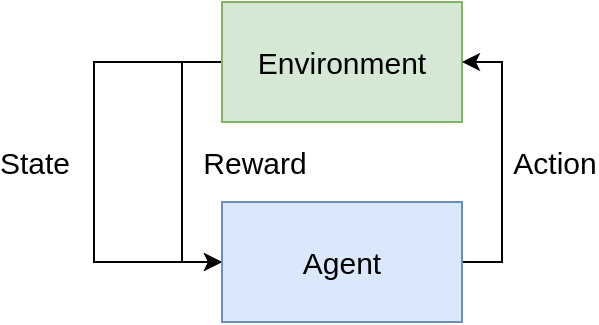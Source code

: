 <mxfile version="16.5.3" type="device" pages="5"><diagram id="Wr98Ozy3FEc8oU5B2NsS" name="agent_environment"><mxGraphModel dx="1422" dy="762" grid="1" gridSize="10" guides="1" tooltips="1" connect="1" arrows="1" fold="1" page="1" pageScale="1" pageWidth="827" pageHeight="1169" math="0" shadow="0"><root><mxCell id="dloc5I44w6-Bph0Nin_M-0"/><mxCell id="dloc5I44w6-Bph0Nin_M-1" parent="dloc5I44w6-Bph0Nin_M-0"/><mxCell id="dloc5I44w6-Bph0Nin_M-2" style="edgeStyle=orthogonalEdgeStyle;rounded=0;orthogonalLoop=1;jettySize=auto;html=1;entryX=0;entryY=0.5;entryDx=0;entryDy=0;fontSize=15;" parent="dloc5I44w6-Bph0Nin_M-1" source="dloc5I44w6-Bph0Nin_M-6" target="dloc5I44w6-Bph0Nin_M-9" edge="1"><mxGeometry relative="1" as="geometry"><Array as="points"><mxPoint x="290" y="240"/><mxPoint x="290" y="340"/></Array></mxGeometry></mxCell><mxCell id="dloc5I44w6-Bph0Nin_M-3" value="State" style="edgeLabel;html=1;align=center;verticalAlign=middle;resizable=0;points=[];fontSize=15;" parent="dloc5I44w6-Bph0Nin_M-2" vertex="1" connectable="0"><mxGeometry x="0.123" y="2" relative="1" as="geometry"><mxPoint x="-32" y="-14" as="offset"/></mxGeometry></mxCell><mxCell id="dloc5I44w6-Bph0Nin_M-4" style="edgeStyle=orthogonalEdgeStyle;rounded=0;orthogonalLoop=1;jettySize=auto;html=1;entryX=0;entryY=0.5;entryDx=0;entryDy=0;fontSize=15;" parent="dloc5I44w6-Bph0Nin_M-1" source="dloc5I44w6-Bph0Nin_M-6" target="dloc5I44w6-Bph0Nin_M-9" edge="1"><mxGeometry relative="1" as="geometry"><Array as="points"><mxPoint x="334" y="240"/><mxPoint x="334" y="340"/></Array></mxGeometry></mxCell><mxCell id="dloc5I44w6-Bph0Nin_M-5" value="Reward" style="edgeLabel;html=1;align=center;verticalAlign=middle;resizable=0;points=[];fontSize=15;" parent="dloc5I44w6-Bph0Nin_M-4" vertex="1" connectable="0"><mxGeometry x="0.3" y="2" relative="1" as="geometry"><mxPoint x="34" y="-21" as="offset"/></mxGeometry></mxCell><mxCell id="dloc5I44w6-Bph0Nin_M-6" value="Environment" style="rounded=0;whiteSpace=wrap;html=1;fontSize=15;fillColor=#d5e8d4;strokeColor=#82b366;" parent="dloc5I44w6-Bph0Nin_M-1" vertex="1"><mxGeometry x="354" y="210" width="120" height="60" as="geometry"/></mxCell><mxCell id="dloc5I44w6-Bph0Nin_M-7" style="edgeStyle=orthogonalEdgeStyle;rounded=0;orthogonalLoop=1;jettySize=auto;html=1;entryX=1;entryY=0.5;entryDx=0;entryDy=0;fontSize=15;" parent="dloc5I44w6-Bph0Nin_M-1" source="dloc5I44w6-Bph0Nin_M-9" target="dloc5I44w6-Bph0Nin_M-6" edge="1"><mxGeometry relative="1" as="geometry"><Array as="points"><mxPoint x="494" y="340"/><mxPoint x="494" y="240"/></Array></mxGeometry></mxCell><mxCell id="dloc5I44w6-Bph0Nin_M-8" value="Action" style="edgeLabel;html=1;align=center;verticalAlign=middle;resizable=0;points=[];fontSize=15;" parent="dloc5I44w6-Bph0Nin_M-7" vertex="1" connectable="0"><mxGeometry x="-0.271" y="-1" relative="1" as="geometry"><mxPoint x="25" y="-19" as="offset"/></mxGeometry></mxCell><mxCell id="dloc5I44w6-Bph0Nin_M-9" value="Agent" style="rounded=0;whiteSpace=wrap;html=1;fontSize=15;fillColor=#dae8fc;strokeColor=#6c8ebf;" parent="dloc5I44w6-Bph0Nin_M-1" vertex="1"><mxGeometry x="354" y="310" width="120" height="60" as="geometry"/></mxCell></root></mxGraphModel></diagram><diagram id="ypTj8LZZ8lzPFIRSK6ws" name="q_learning_process"><mxGraphModel dx="1422" dy="762" grid="1" gridSize="10" guides="1" tooltips="1" connect="1" arrows="1" fold="1" page="1" pageScale="1" pageWidth="827" pageHeight="1169" math="0" shadow="0"><root><mxCell id="0"/><mxCell id="1" parent="0"/><mxCell id="RhTlnm4qhpJRCd7B6Jn9-1" style="edgeStyle=orthogonalEdgeStyle;rounded=0;orthogonalLoop=1;jettySize=auto;html=1;fontSize=14;" parent="1" source="RhTlnm4qhpJRCd7B6Jn9-2" target="RhTlnm4qhpJRCd7B6Jn9-4" edge="1"><mxGeometry relative="1" as="geometry"/></mxCell><mxCell id="RhTlnm4qhpJRCd7B6Jn9-2" value="Initialize Q-Table" style="rounded=0;whiteSpace=wrap;html=1;fontSize=14;" parent="1" vertex="1"><mxGeometry x="370" y="120" width="120" height="30" as="geometry"/></mxCell><mxCell id="RhTlnm4qhpJRCd7B6Jn9-3" style="edgeStyle=orthogonalEdgeStyle;rounded=0;orthogonalLoop=1;jettySize=auto;html=1;fontSize=14;" parent="1" source="RhTlnm4qhpJRCd7B6Jn9-4" target="RhTlnm4qhpJRCd7B6Jn9-6" edge="1"><mxGeometry relative="1" as="geometry"/></mxCell><mxCell id="RhTlnm4qhpJRCd7B6Jn9-4" value="Choose an action" style="rounded=0;whiteSpace=wrap;html=1;fontSize=14;" parent="1" vertex="1"><mxGeometry x="370" y="170" width="120" height="30" as="geometry"/></mxCell><mxCell id="RhTlnm4qhpJRCd7B6Jn9-5" style="edgeStyle=orthogonalEdgeStyle;rounded=0;orthogonalLoop=1;jettySize=auto;html=1;entryX=0.5;entryY=0;entryDx=0;entryDy=0;fontSize=14;" parent="1" source="RhTlnm4qhpJRCd7B6Jn9-6" target="RhTlnm4qhpJRCd7B6Jn9-8" edge="1"><mxGeometry relative="1" as="geometry"/></mxCell><mxCell id="RhTlnm4qhpJRCd7B6Jn9-6" value="Perform an action" style="rounded=0;whiteSpace=wrap;html=1;fontSize=14;" parent="1" vertex="1"><mxGeometry x="370" y="220" width="120" height="30" as="geometry"/></mxCell><mxCell id="RhTlnm4qhpJRCd7B6Jn9-7" style="edgeStyle=orthogonalEdgeStyle;rounded=0;orthogonalLoop=1;jettySize=auto;html=1;fontSize=14;" parent="1" source="RhTlnm4qhpJRCd7B6Jn9-8" target="RhTlnm4qhpJRCd7B6Jn9-11" edge="1"><mxGeometry relative="1" as="geometry"/></mxCell><mxCell id="RhTlnm4qhpJRCd7B6Jn9-8" value="Measure reward" style="rounded=0;whiteSpace=wrap;html=1;fontSize=14;" parent="1" vertex="1"><mxGeometry x="370" y="270" width="120" height="30" as="geometry"/></mxCell><mxCell id="RhTlnm4qhpJRCd7B6Jn9-9" style="edgeStyle=orthogonalEdgeStyle;rounded=0;orthogonalLoop=1;jettySize=auto;html=1;entryX=0;entryY=0.5;entryDx=0;entryDy=0;fontSize=14;" parent="1" source="RhTlnm4qhpJRCd7B6Jn9-11" target="RhTlnm4qhpJRCd7B6Jn9-4" edge="1"><mxGeometry relative="1" as="geometry"><Array as="points"><mxPoint x="350" y="335"/><mxPoint x="350" y="185"/></Array></mxGeometry></mxCell><mxCell id="RhTlnm4qhpJRCd7B6Jn9-10" value="A number of iterations&lt;br&gt;lead to a good Q-Table" style="edgeLabel;html=1;align=center;verticalAlign=middle;resizable=0;points=[];fontSize=14;" parent="RhTlnm4qhpJRCd7B6Jn9-9" vertex="1" connectable="0"><mxGeometry x="-0.179" y="1" relative="1" as="geometry"><mxPoint x="-79" y="-17" as="offset"/></mxGeometry></mxCell><mxCell id="RhTlnm4qhpJRCd7B6Jn9-11" value="Update Q-Table" style="rounded=0;whiteSpace=wrap;html=1;fontSize=14;" parent="1" vertex="1"><mxGeometry x="370" y="320" width="120" height="30" as="geometry"/></mxCell></root></mxGraphModel></diagram><diagram id="T-8uRfxQbr31JJ4L4lln" name="q_learning_overview"><mxGraphModel dx="1422" dy="762" grid="1" gridSize="10" guides="1" tooltips="1" connect="1" arrows="1" fold="1" page="1" pageScale="1" pageWidth="827" pageHeight="1169" math="0" shadow="0"><root><mxCell id="nNTiKiSHce4ii0NKOwKK-0"/><mxCell id="nNTiKiSHce4ii0NKOwKK-1" parent="nNTiKiSHce4ii0NKOwKK-0"/><mxCell id="nNTiKiSHce4ii0NKOwKK-2" style="edgeStyle=orthogonalEdgeStyle;rounded=0;orthogonalLoop=1;jettySize=auto;html=1;entryX=0;entryY=0.5;entryDx=0;entryDy=0;fontSize=15;" parent="nNTiKiSHce4ii0NKOwKK-1" source="nNTiKiSHce4ii0NKOwKK-3" target="nNTiKiSHce4ii0NKOwKK-12" edge="1"><mxGeometry relative="1" as="geometry"/></mxCell><mxCell id="nNTiKiSHce4ii0NKOwKK-3" value="State" style="rounded=0;whiteSpace=wrap;html=1;fontSize=15;fillColor=#dae8fc;strokeColor=#6c8ebf;" parent="nNTiKiSHce4ii0NKOwKK-1" vertex="1"><mxGeometry x="110" y="210" width="80" height="50" as="geometry"/></mxCell><mxCell id="nNTiKiSHce4ii0NKOwKK-4" style="edgeStyle=orthogonalEdgeStyle;rounded=0;orthogonalLoop=1;jettySize=auto;html=1;entryX=0;entryY=0.5;entryDx=0;entryDy=0;fontSize=15;" parent="nNTiKiSHce4ii0NKOwKK-1" source="nNTiKiSHce4ii0NKOwKK-5" target="nNTiKiSHce4ii0NKOwKK-12" edge="1"><mxGeometry relative="1" as="geometry"/></mxCell><mxCell id="nNTiKiSHce4ii0NKOwKK-5" value="Action" style="rounded=0;whiteSpace=wrap;html=1;fontSize=15;fillColor=#fff2cc;strokeColor=#d6b656;" parent="nNTiKiSHce4ii0NKOwKK-1" vertex="1"><mxGeometry x="110" y="290" width="80" height="50" as="geometry"/></mxCell><mxCell id="nNTiKiSHce4ii0NKOwKK-6" style="edgeStyle=orthogonalEdgeStyle;rounded=0;orthogonalLoop=1;jettySize=auto;html=1;entryX=0;entryY=0.5;entryDx=0;entryDy=0;fontSize=15;" parent="nNTiKiSHce4ii0NKOwKK-1" source="nNTiKiSHce4ii0NKOwKK-7" target="nNTiKiSHce4ii0NKOwKK-20" edge="1"><mxGeometry relative="1" as="geometry"/></mxCell><mxCell id="nNTiKiSHce4ii0NKOwKK-7" value="Q-Table" style="shape=table;childLayout=tableLayout;startSize=40;collapsible=0;recursiveResize=0;expand=0;fontStyle=1;fontSize=15;" parent="nNTiKiSHce4ii0NKOwKK-1" vertex="1"><mxGeometry x="270" y="120" width="260" height="290" as="geometry"/></mxCell><mxCell id="nNTiKiSHce4ii0NKOwKK-8" value="State 1" style="shape=tableRow;horizontal=0;startSize=40;swimlaneHead=0;swimlaneBody=0;top=0;left=0;bottom=0;right=0;dropTarget=0;fillColor=none;collapsible=0;recursiveResize=0;expand=0;fontStyle=1;fontSize=15;" parent="nNTiKiSHce4ii0NKOwKK-7" vertex="1"><mxGeometry y="40" width="260" height="84" as="geometry"/></mxCell><mxCell id="nNTiKiSHce4ii0NKOwKK-9" value="Action 1" style="swimlane;swimlaneHead=0;swimlaneBody=0;fontStyle=0;connectable=0;fillColor=none;startSize=40;collapsible=0;recursiveResize=0;expand=0;fontStyle=1;fontSize=15;" parent="nNTiKiSHce4ii0NKOwKK-8" vertex="1"><mxGeometry x="40" width="73" height="84" as="geometry"><mxRectangle width="73" height="84" as="alternateBounds"/></mxGeometry></mxCell><mxCell id="nNTiKiSHce4ii0NKOwKK-10" value="Action 2" style="swimlane;swimlaneHead=0;swimlaneBody=0;fontStyle=0;connectable=0;fillColor=none;startSize=40;collapsible=0;recursiveResize=0;expand=0;fontStyle=1;fontSize=15;" parent="nNTiKiSHce4ii0NKOwKK-8" vertex="1"><mxGeometry x="113" width="74" height="84" as="geometry"><mxRectangle width="74" height="84" as="alternateBounds"/></mxGeometry></mxCell><mxCell id="nNTiKiSHce4ii0NKOwKK-11" value="Action n" style="swimlane;swimlaneHead=0;swimlaneBody=0;fontStyle=0;connectable=0;fillColor=none;startSize=40;collapsible=0;recursiveResize=0;expand=0;fontStyle=1;fontSize=15;" parent="nNTiKiSHce4ii0NKOwKK-8" vertex="1"><mxGeometry x="187" width="73" height="84" as="geometry"><mxRectangle width="73" height="84" as="alternateBounds"/></mxGeometry></mxCell><mxCell id="nNTiKiSHce4ii0NKOwKK-12" value="State 2" style="shape=tableRow;horizontal=0;startSize=40;swimlaneHead=0;swimlaneBody=0;top=0;left=0;bottom=0;right=0;dropTarget=0;fillColor=none;collapsible=0;recursiveResize=0;expand=0;fontStyle=1;fontSize=15;" parent="nNTiKiSHce4ii0NKOwKK-7" vertex="1"><mxGeometry y="124" width="260" height="82" as="geometry"/></mxCell><mxCell id="nNTiKiSHce4ii0NKOwKK-13" value="" style="swimlane;swimlaneHead=0;swimlaneBody=0;fontStyle=0;connectable=0;fillColor=none;startSize=0;collapsible=0;recursiveResize=0;expand=0;fontStyle=1;fontSize=15;" parent="nNTiKiSHce4ii0NKOwKK-12" vertex="1"><mxGeometry x="40" width="73" height="82" as="geometry"><mxRectangle width="73" height="82" as="alternateBounds"/></mxGeometry></mxCell><mxCell id="nNTiKiSHce4ii0NKOwKK-14" value="" style="swimlane;swimlaneHead=0;swimlaneBody=0;fontStyle=0;connectable=0;fillColor=none;startSize=0;collapsible=0;recursiveResize=0;expand=0;fontStyle=1;fontSize=15;" parent="nNTiKiSHce4ii0NKOwKK-12" vertex="1"><mxGeometry x="113" width="74" height="82" as="geometry"><mxRectangle width="74" height="82" as="alternateBounds"/></mxGeometry></mxCell><mxCell id="nNTiKiSHce4ii0NKOwKK-15" value="" style="swimlane;swimlaneHead=0;swimlaneBody=0;fontStyle=0;connectable=0;fillColor=none;startSize=0;collapsible=0;recursiveResize=0;expand=0;fontStyle=1;fontSize=15;" parent="nNTiKiSHce4ii0NKOwKK-12" vertex="1"><mxGeometry x="187" width="73" height="82" as="geometry"><mxRectangle width="73" height="82" as="alternateBounds"/></mxGeometry></mxCell><mxCell id="nNTiKiSHce4ii0NKOwKK-16" value="State n" style="shape=tableRow;horizontal=0;startSize=40;swimlaneHead=0;swimlaneBody=0;top=0;left=0;bottom=0;right=0;dropTarget=0;fillColor=none;collapsible=0;recursiveResize=0;expand=0;fontStyle=1;fontSize=15;" parent="nNTiKiSHce4ii0NKOwKK-7" vertex="1"><mxGeometry y="206" width="260" height="84" as="geometry"/></mxCell><mxCell id="nNTiKiSHce4ii0NKOwKK-17" value="" style="swimlane;swimlaneHead=0;swimlaneBody=0;fontStyle=0;connectable=0;fillColor=none;startSize=0;collapsible=0;recursiveResize=0;expand=0;fontStyle=1;fontSize=15;" parent="nNTiKiSHce4ii0NKOwKK-16" vertex="1"><mxGeometry x="40" width="73" height="84" as="geometry"><mxRectangle width="73" height="84" as="alternateBounds"/></mxGeometry></mxCell><mxCell id="nNTiKiSHce4ii0NKOwKK-18" value="" style="swimlane;swimlaneHead=0;swimlaneBody=0;fontStyle=0;connectable=0;fillColor=none;startSize=0;collapsible=0;recursiveResize=0;expand=0;fontStyle=1;fontSize=15;" parent="nNTiKiSHce4ii0NKOwKK-16" vertex="1"><mxGeometry x="113" width="74" height="84" as="geometry"><mxRectangle width="74" height="84" as="alternateBounds"/></mxGeometry></mxCell><mxCell id="nNTiKiSHce4ii0NKOwKK-19" value="" style="swimlane;swimlaneHead=0;swimlaneBody=0;fontStyle=0;connectable=0;fillColor=none;startSize=0;collapsible=0;recursiveResize=0;expand=0;fontStyle=1;fontSize=15;" parent="nNTiKiSHce4ii0NKOwKK-16" vertex="1"><mxGeometry x="187" width="73" height="84" as="geometry"><mxRectangle width="73" height="84" as="alternateBounds"/></mxGeometry></mxCell><mxCell id="nNTiKiSHce4ii0NKOwKK-20" value="Q-Value" style="rounded=0;whiteSpace=wrap;html=1;fontSize=15;fillColor=#d5e8d4;strokeColor=#82b366;" parent="nNTiKiSHce4ii0NKOwKK-1" vertex="1"><mxGeometry x="590" y="240" width="80" height="50" as="geometry"/></mxCell></root></mxGraphModel></diagram><diagram id="Zk6-0SkhXagkeKOtInDu" name="dqn_overview"><mxGraphModel dx="1422" dy="705" grid="1" gridSize="10" guides="1" tooltips="1" connect="1" arrows="1" fold="1" page="1" pageScale="1" pageWidth="827" pageHeight="1169" math="0" shadow="0"><root><mxCell id="0IfHjfczMGWQI51XYMiB-0"/><mxCell id="0IfHjfczMGWQI51XYMiB-1" parent="0IfHjfczMGWQI51XYMiB-0"/><mxCell id="j5SgIIwOyKkL8aF2FgUR-39" style="edgeStyle=none;rounded=0;orthogonalLoop=1;jettySize=auto;html=1;entryX=0;entryY=0.5;entryDx=0;entryDy=0;" edge="1" parent="0IfHjfczMGWQI51XYMiB-1" source="j5SgIIwOyKkL8aF2FgUR-37" target="j5SgIIwOyKkL8aF2FgUR-0"><mxGeometry relative="1" as="geometry"/></mxCell><mxCell id="j5SgIIwOyKkL8aF2FgUR-40" style="edgeStyle=none;rounded=0;orthogonalLoop=1;jettySize=auto;html=1;entryX=0;entryY=0.5;entryDx=0;entryDy=0;" edge="1" parent="0IfHjfczMGWQI51XYMiB-1" source="j5SgIIwOyKkL8aF2FgUR-37" target="fdk2RN5Xdd8NvvEJ_iR5-1"><mxGeometry relative="1" as="geometry"/></mxCell><mxCell id="j5SgIIwOyKkL8aF2FgUR-41" style="edgeStyle=none;rounded=0;orthogonalLoop=1;jettySize=auto;html=1;entryX=0;entryY=0.5;entryDx=0;entryDy=0;" edge="1" parent="0IfHjfczMGWQI51XYMiB-1" source="j5SgIIwOyKkL8aF2FgUR-37" target="j5SgIIwOyKkL8aF2FgUR-1"><mxGeometry relative="1" as="geometry"/></mxCell><mxCell id="j5SgIIwOyKkL8aF2FgUR-37" value="Neural Network" style="rounded=0;whiteSpace=wrap;html=1;verticalAlign=top;fontSize=14;" vertex="1" parent="0IfHjfczMGWQI51XYMiB-1"><mxGeometry x="265" y="197.5" width="270" height="265" as="geometry"/></mxCell><mxCell id="j5SgIIwOyKkL8aF2FgUR-38" style="edgeStyle=none;rounded=0;orthogonalLoop=1;jettySize=auto;html=1;entryX=0;entryY=0.5;entryDx=0;entryDy=0;" edge="1" parent="0IfHjfczMGWQI51XYMiB-1" source="fdk2RN5Xdd8NvvEJ_iR5-0" target="j5SgIIwOyKkL8aF2FgUR-37"><mxGeometry relative="1" as="geometry"/></mxCell><mxCell id="fdk2RN5Xdd8NvvEJ_iR5-0" value="State" style="rounded=0;whiteSpace=wrap;html=1;fontSize=15;fillColor=#dae8fc;strokeColor=#6c8ebf;" vertex="1" parent="0IfHjfczMGWQI51XYMiB-1"><mxGeometry x="120" y="305" width="80" height="50" as="geometry"/></mxCell><mxCell id="fdk2RN5Xdd8NvvEJ_iR5-1" value="Q-Value&lt;br&gt;Action 1" style="rounded=0;whiteSpace=wrap;html=1;fontSize=15;fillColor=#d5e8d4;strokeColor=#82b366;" vertex="1" parent="0IfHjfczMGWQI51XYMiB-1"><mxGeometry x="590" y="235" width="80" height="50" as="geometry"/></mxCell><mxCell id="j5SgIIwOyKkL8aF2FgUR-0" value="Q-Value&lt;br&gt;Action 2" style="rounded=0;whiteSpace=wrap;html=1;fontSize=15;fillColor=#d5e8d4;strokeColor=#82b366;" vertex="1" parent="0IfHjfczMGWQI51XYMiB-1"><mxGeometry x="590" y="305" width="80" height="50" as="geometry"/></mxCell><mxCell id="j5SgIIwOyKkL8aF2FgUR-1" value="Q-Value&lt;br&gt;Action n" style="rounded=0;whiteSpace=wrap;html=1;fontSize=15;fillColor=#d5e8d4;strokeColor=#82b366;" vertex="1" parent="0IfHjfczMGWQI51XYMiB-1"><mxGeometry x="590" y="375" width="80" height="50" as="geometry"/></mxCell><mxCell id="j5SgIIwOyKkL8aF2FgUR-19" style="edgeStyle=none;rounded=0;orthogonalLoop=1;jettySize=auto;html=1;entryX=0;entryY=0.5;entryDx=0;entryDy=0;" edge="1" parent="0IfHjfczMGWQI51XYMiB-1" source="j5SgIIwOyKkL8aF2FgUR-5" target="j5SgIIwOyKkL8aF2FgUR-7"><mxGeometry relative="1" as="geometry"/></mxCell><mxCell id="j5SgIIwOyKkL8aF2FgUR-22" style="edgeStyle=none;rounded=0;orthogonalLoop=1;jettySize=auto;html=1;entryX=0;entryY=0.5;entryDx=0;entryDy=0;" edge="1" parent="0IfHjfczMGWQI51XYMiB-1" source="j5SgIIwOyKkL8aF2FgUR-5" target="j5SgIIwOyKkL8aF2FgUR-8"><mxGeometry relative="1" as="geometry"/></mxCell><mxCell id="j5SgIIwOyKkL8aF2FgUR-23" style="edgeStyle=none;rounded=0;orthogonalLoop=1;jettySize=auto;html=1;entryX=0;entryY=0.5;entryDx=0;entryDy=0;" edge="1" parent="0IfHjfczMGWQI51XYMiB-1" source="j5SgIIwOyKkL8aF2FgUR-5" target="j5SgIIwOyKkL8aF2FgUR-9"><mxGeometry relative="1" as="geometry"/></mxCell><mxCell id="j5SgIIwOyKkL8aF2FgUR-24" style="edgeStyle=none;rounded=0;orthogonalLoop=1;jettySize=auto;html=1;entryX=0;entryY=0.5;entryDx=0;entryDy=0;" edge="1" parent="0IfHjfczMGWQI51XYMiB-1" source="j5SgIIwOyKkL8aF2FgUR-5" target="j5SgIIwOyKkL8aF2FgUR-10"><mxGeometry relative="1" as="geometry"/></mxCell><mxCell id="j5SgIIwOyKkL8aF2FgUR-5" value="" style="ellipse;whiteSpace=wrap;html=1;aspect=fixed;fillColor=#dae8fc;strokeColor=#6c8ebf;" vertex="1" parent="0IfHjfczMGWQI51XYMiB-1"><mxGeometry x="290" y="285" width="40" height="40" as="geometry"/></mxCell><mxCell id="j5SgIIwOyKkL8aF2FgUR-16" style="rounded=0;orthogonalLoop=1;jettySize=auto;html=1;entryX=0;entryY=0.5;entryDx=0;entryDy=0;" edge="1" parent="0IfHjfczMGWQI51XYMiB-1" source="j5SgIIwOyKkL8aF2FgUR-6" target="j5SgIIwOyKkL8aF2FgUR-8"><mxGeometry relative="1" as="geometry"/></mxCell><mxCell id="j5SgIIwOyKkL8aF2FgUR-17" style="edgeStyle=orthogonalEdgeStyle;rounded=0;orthogonalLoop=1;jettySize=auto;html=1;entryX=0;entryY=0.5;entryDx=0;entryDy=0;" edge="1" parent="0IfHjfczMGWQI51XYMiB-1" source="j5SgIIwOyKkL8aF2FgUR-6" target="j5SgIIwOyKkL8aF2FgUR-9"><mxGeometry relative="1" as="geometry"/></mxCell><mxCell id="j5SgIIwOyKkL8aF2FgUR-20" style="edgeStyle=none;rounded=0;orthogonalLoop=1;jettySize=auto;html=1;entryX=0;entryY=0.5;entryDx=0;entryDy=0;" edge="1" parent="0IfHjfczMGWQI51XYMiB-1" source="j5SgIIwOyKkL8aF2FgUR-6" target="j5SgIIwOyKkL8aF2FgUR-10"><mxGeometry relative="1" as="geometry"/></mxCell><mxCell id="j5SgIIwOyKkL8aF2FgUR-21" style="edgeStyle=none;rounded=0;orthogonalLoop=1;jettySize=auto;html=1;entryX=0;entryY=0.5;entryDx=0;entryDy=0;" edge="1" parent="0IfHjfczMGWQI51XYMiB-1" source="j5SgIIwOyKkL8aF2FgUR-6" target="j5SgIIwOyKkL8aF2FgUR-7"><mxGeometry relative="1" as="geometry"/></mxCell><mxCell id="j5SgIIwOyKkL8aF2FgUR-6" value="" style="ellipse;whiteSpace=wrap;html=1;aspect=fixed;fillColor=#dae8fc;strokeColor=#6c8ebf;" vertex="1" parent="0IfHjfczMGWQI51XYMiB-1"><mxGeometry x="290" y="340" width="40" height="40" as="geometry"/></mxCell><mxCell id="j5SgIIwOyKkL8aF2FgUR-25" style="edgeStyle=none;rounded=0;orthogonalLoop=1;jettySize=auto;html=1;entryX=0;entryY=0.5;entryDx=0;entryDy=0;" edge="1" parent="0IfHjfczMGWQI51XYMiB-1" source="j5SgIIwOyKkL8aF2FgUR-7" target="j5SgIIwOyKkL8aF2FgUR-12"><mxGeometry relative="1" as="geometry"/></mxCell><mxCell id="j5SgIIwOyKkL8aF2FgUR-29" style="edgeStyle=none;rounded=0;orthogonalLoop=1;jettySize=auto;html=1;entryX=0;entryY=0.5;entryDx=0;entryDy=0;" edge="1" parent="0IfHjfczMGWQI51XYMiB-1" source="j5SgIIwOyKkL8aF2FgUR-7" target="j5SgIIwOyKkL8aF2FgUR-13"><mxGeometry relative="1" as="geometry"/></mxCell><mxCell id="j5SgIIwOyKkL8aF2FgUR-30" style="edgeStyle=none;rounded=0;orthogonalLoop=1;jettySize=auto;html=1;entryX=0;entryY=0.5;entryDx=0;entryDy=0;" edge="1" parent="0IfHjfczMGWQI51XYMiB-1" source="j5SgIIwOyKkL8aF2FgUR-7" target="j5SgIIwOyKkL8aF2FgUR-14"><mxGeometry relative="1" as="geometry"/></mxCell><mxCell id="j5SgIIwOyKkL8aF2FgUR-7" value="" style="ellipse;whiteSpace=wrap;html=1;aspect=fixed;fillColor=#f8cecc;strokeColor=#b85450;" vertex="1" parent="0IfHjfczMGWQI51XYMiB-1"><mxGeometry x="380" y="230" width="40" height="40" as="geometry"/></mxCell><mxCell id="j5SgIIwOyKkL8aF2FgUR-26" style="edgeStyle=none;rounded=0;orthogonalLoop=1;jettySize=auto;html=1;" edge="1" parent="0IfHjfczMGWQI51XYMiB-1" source="j5SgIIwOyKkL8aF2FgUR-8"><mxGeometry relative="1" as="geometry"><mxPoint x="460" y="270" as="targetPoint"/></mxGeometry></mxCell><mxCell id="j5SgIIwOyKkL8aF2FgUR-27" style="edgeStyle=none;rounded=0;orthogonalLoop=1;jettySize=auto;html=1;entryX=0;entryY=0.5;entryDx=0;entryDy=0;" edge="1" parent="0IfHjfczMGWQI51XYMiB-1" source="j5SgIIwOyKkL8aF2FgUR-8" target="j5SgIIwOyKkL8aF2FgUR-13"><mxGeometry relative="1" as="geometry"/></mxCell><mxCell id="j5SgIIwOyKkL8aF2FgUR-28" style="edgeStyle=none;rounded=0;orthogonalLoop=1;jettySize=auto;html=1;entryX=0;entryY=0.5;entryDx=0;entryDy=0;" edge="1" parent="0IfHjfczMGWQI51XYMiB-1" source="j5SgIIwOyKkL8aF2FgUR-8" target="j5SgIIwOyKkL8aF2FgUR-14"><mxGeometry relative="1" as="geometry"/></mxCell><mxCell id="j5SgIIwOyKkL8aF2FgUR-8" value="" style="ellipse;whiteSpace=wrap;html=1;aspect=fixed;fillColor=#f8cecc;strokeColor=#b85450;" vertex="1" parent="0IfHjfczMGWQI51XYMiB-1"><mxGeometry x="380" y="285" width="40" height="40" as="geometry"/></mxCell><mxCell id="j5SgIIwOyKkL8aF2FgUR-31" style="edgeStyle=none;rounded=0;orthogonalLoop=1;jettySize=auto;html=1;entryX=0;entryY=0.5;entryDx=0;entryDy=0;" edge="1" parent="0IfHjfczMGWQI51XYMiB-1" source="j5SgIIwOyKkL8aF2FgUR-9" target="j5SgIIwOyKkL8aF2FgUR-12"><mxGeometry relative="1" as="geometry"/></mxCell><mxCell id="j5SgIIwOyKkL8aF2FgUR-32" style="edgeStyle=none;rounded=0;orthogonalLoop=1;jettySize=auto;html=1;entryX=0;entryY=0.5;entryDx=0;entryDy=0;" edge="1" parent="0IfHjfczMGWQI51XYMiB-1" source="j5SgIIwOyKkL8aF2FgUR-9" target="j5SgIIwOyKkL8aF2FgUR-13"><mxGeometry relative="1" as="geometry"/></mxCell><mxCell id="j5SgIIwOyKkL8aF2FgUR-33" style="edgeStyle=none;rounded=0;orthogonalLoop=1;jettySize=auto;html=1;entryX=0;entryY=0.5;entryDx=0;entryDy=0;" edge="1" parent="0IfHjfczMGWQI51XYMiB-1" source="j5SgIIwOyKkL8aF2FgUR-9" target="j5SgIIwOyKkL8aF2FgUR-14"><mxGeometry relative="1" as="geometry"/></mxCell><mxCell id="j5SgIIwOyKkL8aF2FgUR-9" value="" style="ellipse;whiteSpace=wrap;html=1;aspect=fixed;fillColor=#f8cecc;strokeColor=#b85450;" vertex="1" parent="0IfHjfczMGWQI51XYMiB-1"><mxGeometry x="380" y="340" width="40" height="40" as="geometry"/></mxCell><mxCell id="j5SgIIwOyKkL8aF2FgUR-34" style="edgeStyle=none;rounded=0;orthogonalLoop=1;jettySize=auto;html=1;entryX=0;entryY=0.5;entryDx=0;entryDy=0;" edge="1" parent="0IfHjfczMGWQI51XYMiB-1" source="j5SgIIwOyKkL8aF2FgUR-10" target="j5SgIIwOyKkL8aF2FgUR-12"><mxGeometry relative="1" as="geometry"/></mxCell><mxCell id="j5SgIIwOyKkL8aF2FgUR-35" style="edgeStyle=none;rounded=0;orthogonalLoop=1;jettySize=auto;html=1;entryX=0;entryY=0.5;entryDx=0;entryDy=0;" edge="1" parent="0IfHjfczMGWQI51XYMiB-1" source="j5SgIIwOyKkL8aF2FgUR-10" target="j5SgIIwOyKkL8aF2FgUR-13"><mxGeometry relative="1" as="geometry"/></mxCell><mxCell id="j5SgIIwOyKkL8aF2FgUR-36" style="edgeStyle=none;rounded=0;orthogonalLoop=1;jettySize=auto;html=1;entryX=0;entryY=0.5;entryDx=0;entryDy=0;" edge="1" parent="0IfHjfczMGWQI51XYMiB-1" source="j5SgIIwOyKkL8aF2FgUR-10" target="j5SgIIwOyKkL8aF2FgUR-14"><mxGeometry relative="1" as="geometry"/></mxCell><mxCell id="j5SgIIwOyKkL8aF2FgUR-10" value="" style="ellipse;whiteSpace=wrap;html=1;aspect=fixed;fillColor=#f8cecc;strokeColor=#b85450;" vertex="1" parent="0IfHjfczMGWQI51XYMiB-1"><mxGeometry x="380" y="400" width="40" height="40" as="geometry"/></mxCell><mxCell id="j5SgIIwOyKkL8aF2FgUR-12" value="" style="ellipse;whiteSpace=wrap;html=1;aspect=fixed;fillColor=#d5e8d4;strokeColor=#82b366;" vertex="1" parent="0IfHjfczMGWQI51XYMiB-1"><mxGeometry x="460" y="255" width="40" height="40" as="geometry"/></mxCell><mxCell id="j5SgIIwOyKkL8aF2FgUR-13" value="" style="ellipse;whiteSpace=wrap;html=1;aspect=fixed;fillColor=#d5e8d4;strokeColor=#82b366;" vertex="1" parent="0IfHjfczMGWQI51XYMiB-1"><mxGeometry x="460" y="310" width="40" height="40" as="geometry"/></mxCell><mxCell id="j5SgIIwOyKkL8aF2FgUR-14" value="" style="ellipse;whiteSpace=wrap;html=1;aspect=fixed;fillColor=#d5e8d4;strokeColor=#82b366;" vertex="1" parent="0IfHjfczMGWQI51XYMiB-1"><mxGeometry x="460" y="370" width="40" height="40" as="geometry"/></mxCell></root></mxGraphModel></diagram><diagram id="kAW9S9AjDsIGl4Segw3i" name="dqn_data_flow"><mxGraphModel dx="1422" dy="762" grid="1" gridSize="10" guides="1" tooltips="1" connect="1" arrows="1" fold="1" page="1" pageScale="1" pageWidth="827" pageHeight="1169" math="0" shadow="0"><root><mxCell id="BaI2alKGbxjZNFZbY4ao-0"/><mxCell id="BaI2alKGbxjZNFZbY4ao-1" parent="BaI2alKGbxjZNFZbY4ao-0"/><mxCell id="BaI2alKGbxjZNFZbY4ao-2" value="TODO: refernce from pytorch homepage" style="text;html=1;align=center;verticalAlign=middle;resizable=0;points=[];autosize=1;strokeColor=none;fillColor=none;" vertex="1" parent="BaI2alKGbxjZNFZbY4ao-1"><mxGeometry x="110" y="150" width="230" height="20" as="geometry"/></mxCell><mxCell id="QSDkkOOSp0oSuuWxdRC2-10" style="edgeStyle=none;rounded=0;orthogonalLoop=1;jettySize=auto;html=1;fontSize=14;" edge="1" parent="BaI2alKGbxjZNFZbY4ao-1" source="QSDkkOOSp0oSuuWxdRC2-0" target="QSDkkOOSp0oSuuWxdRC2-6"><mxGeometry relative="1" as="geometry"/></mxCell><mxCell id="QSDkkOOSp0oSuuWxdRC2-17" value="random batch" style="edgeLabel;html=1;align=center;verticalAlign=middle;resizable=0;points=[];fontSize=14;" vertex="1" connectable="0" parent="QSDkkOOSp0oSuuWxdRC2-10"><mxGeometry x="-0.441" y="-1" relative="1" as="geometry"><mxPoint x="34" y="-9" as="offset"/></mxGeometry></mxCell><mxCell id="QSDkkOOSp0oSuuWxdRC2-0" value="Replay Memory" style="rounded=0;whiteSpace=wrap;html=1;fontSize=15;fillColor=#d5e8d4;strokeColor=#82b366;" vertex="1" parent="BaI2alKGbxjZNFZbY4ao-1"><mxGeometry x="420" y="190" width="80" height="50" as="geometry"/></mxCell><mxCell id="QSDkkOOSp0oSuuWxdRC2-8" style="edgeStyle=none;rounded=0;orthogonalLoop=1;jettySize=auto;html=1;entryX=1;entryY=0.75;entryDx=0;entryDy=0;fontSize=14;" edge="1" parent="BaI2alKGbxjZNFZbY4ao-1" source="QSDkkOOSp0oSuuWxdRC2-1" target="QSDkkOOSp0oSuuWxdRC2-4"><mxGeometry relative="1" as="geometry"/></mxCell><mxCell id="QSDkkOOSp0oSuuWxdRC2-18" value="choose action" style="edgeLabel;html=1;align=center;verticalAlign=middle;resizable=0;points=[];fontSize=14;" vertex="1" connectable="0" parent="QSDkkOOSp0oSuuWxdRC2-8"><mxGeometry x="0.287" y="1" relative="1" as="geometry"><mxPoint x="21" y="-14" as="offset"/></mxGeometry></mxCell><mxCell id="QSDkkOOSp0oSuuWxdRC2-12" style="edgeStyle=none;rounded=0;orthogonalLoop=1;jettySize=auto;html=1;entryX=0;entryY=0.5;entryDx=0;entryDy=0;fontSize=14;" edge="1" parent="BaI2alKGbxjZNFZbY4ao-1" source="QSDkkOOSp0oSuuWxdRC2-1" target="QSDkkOOSp0oSuuWxdRC2-6"><mxGeometry relative="1" as="geometry"/></mxCell><mxCell id="QSDkkOOSp0oSuuWxdRC2-15" style="edgeStyle=none;rounded=0;orthogonalLoop=1;jettySize=auto;html=1;entryX=1;entryY=0;entryDx=0;entryDy=0;fontSize=14;" edge="1" parent="BaI2alKGbxjZNFZbY4ao-1" source="QSDkkOOSp0oSuuWxdRC2-1" target="QSDkkOOSp0oSuuWxdRC2-7"><mxGeometry relative="1" as="geometry"/></mxCell><mxCell id="QSDkkOOSp0oSuuWxdRC2-1" value="Policy Net" style="rounded=0;whiteSpace=wrap;html=1;fontSize=15;fillColor=#dae8fc;strokeColor=#6c8ebf;" vertex="1" parent="BaI2alKGbxjZNFZbY4ao-1"><mxGeometry x="420" y="310" width="80" height="50" as="geometry"/></mxCell><mxCell id="QSDkkOOSp0oSuuWxdRC2-16" style="edgeStyle=none;rounded=0;orthogonalLoop=1;jettySize=auto;html=1;entryX=0.5;entryY=1;entryDx=0;entryDy=0;fontSize=14;" edge="1" parent="BaI2alKGbxjZNFZbY4ao-1" source="QSDkkOOSp0oSuuWxdRC2-2" target="QSDkkOOSp0oSuuWxdRC2-6"><mxGeometry relative="1" as="geometry"/></mxCell><mxCell id="QSDkkOOSp0oSuuWxdRC2-2" value="Target Net" style="rounded=0;whiteSpace=wrap;html=1;fontSize=15;fillColor=#dae8fc;strokeColor=#6c8ebf;" vertex="1" parent="BaI2alKGbxjZNFZbY4ao-1"><mxGeometry x="420" y="390" width="80" height="50" as="geometry"/></mxCell><mxCell id="QSDkkOOSp0oSuuWxdRC2-9" style="edgeStyle=none;rounded=0;orthogonalLoop=1;jettySize=auto;html=1;entryX=0;entryY=0.5;entryDx=0;entryDy=0;fontSize=14;" edge="1" parent="BaI2alKGbxjZNFZbY4ao-1" source="QSDkkOOSp0oSuuWxdRC2-4" target="QSDkkOOSp0oSuuWxdRC2-0"><mxGeometry relative="1" as="geometry"/></mxCell><mxCell id="QSDkkOOSp0oSuuWxdRC2-4" value="Training Loop&lt;br&gt;&lt;div style=&quot;text-align: left&quot;&gt;&lt;span&gt;1. choose random / policy action&lt;/span&gt;&lt;/div&gt;&lt;div style=&quot;text-align: left&quot;&gt;&lt;span&gt;2. sample env&lt;br&gt;3. record memory update&lt;br&gt;4. optimize&lt;br&gt;5. occasional target net update&lt;/span&gt;&lt;/div&gt;" style="rounded=0;whiteSpace=wrap;html=1;fontSize=14;" vertex="1" parent="BaI2alKGbxjZNFZbY4ao-1"><mxGeometry x="90" y="200" width="220" height="140" as="geometry"/></mxCell><mxCell id="QSDkkOOSp0oSuuWxdRC2-11" style="edgeStyle=none;rounded=0;orthogonalLoop=1;jettySize=auto;html=1;entryX=1;entryY=0.5;entryDx=0;entryDy=0;fontSize=14;" edge="1" parent="BaI2alKGbxjZNFZbY4ao-1" source="QSDkkOOSp0oSuuWxdRC2-6" target="QSDkkOOSp0oSuuWxdRC2-1"><mxGeometry relative="1" as="geometry"/></mxCell><mxCell id="QSDkkOOSp0oSuuWxdRC2-6" value="Optimize (4)" style="ellipse;whiteSpace=wrap;html=1;fontSize=14;" vertex="1" parent="BaI2alKGbxjZNFZbY4ao-1"><mxGeometry x="550" y="245" width="90" height="50" as="geometry"/></mxCell><mxCell id="QSDkkOOSp0oSuuWxdRC2-14" style="edgeStyle=none;rounded=0;orthogonalLoop=1;jettySize=auto;html=1;entryX=0;entryY=0.5;entryDx=0;entryDy=0;fontSize=14;" edge="1" parent="BaI2alKGbxjZNFZbY4ao-1" source="QSDkkOOSp0oSuuWxdRC2-7" target="QSDkkOOSp0oSuuWxdRC2-2"><mxGeometry relative="1" as="geometry"/></mxCell><mxCell id="QSDkkOOSp0oSuuWxdRC2-7" value="Update (5)" style="ellipse;whiteSpace=wrap;html=1;fontSize=14;" vertex="1" parent="BaI2alKGbxjZNFZbY4ao-1"><mxGeometry x="290" y="350" width="90" height="50" as="geometry"/></mxCell></root></mxGraphModel></diagram></mxfile>